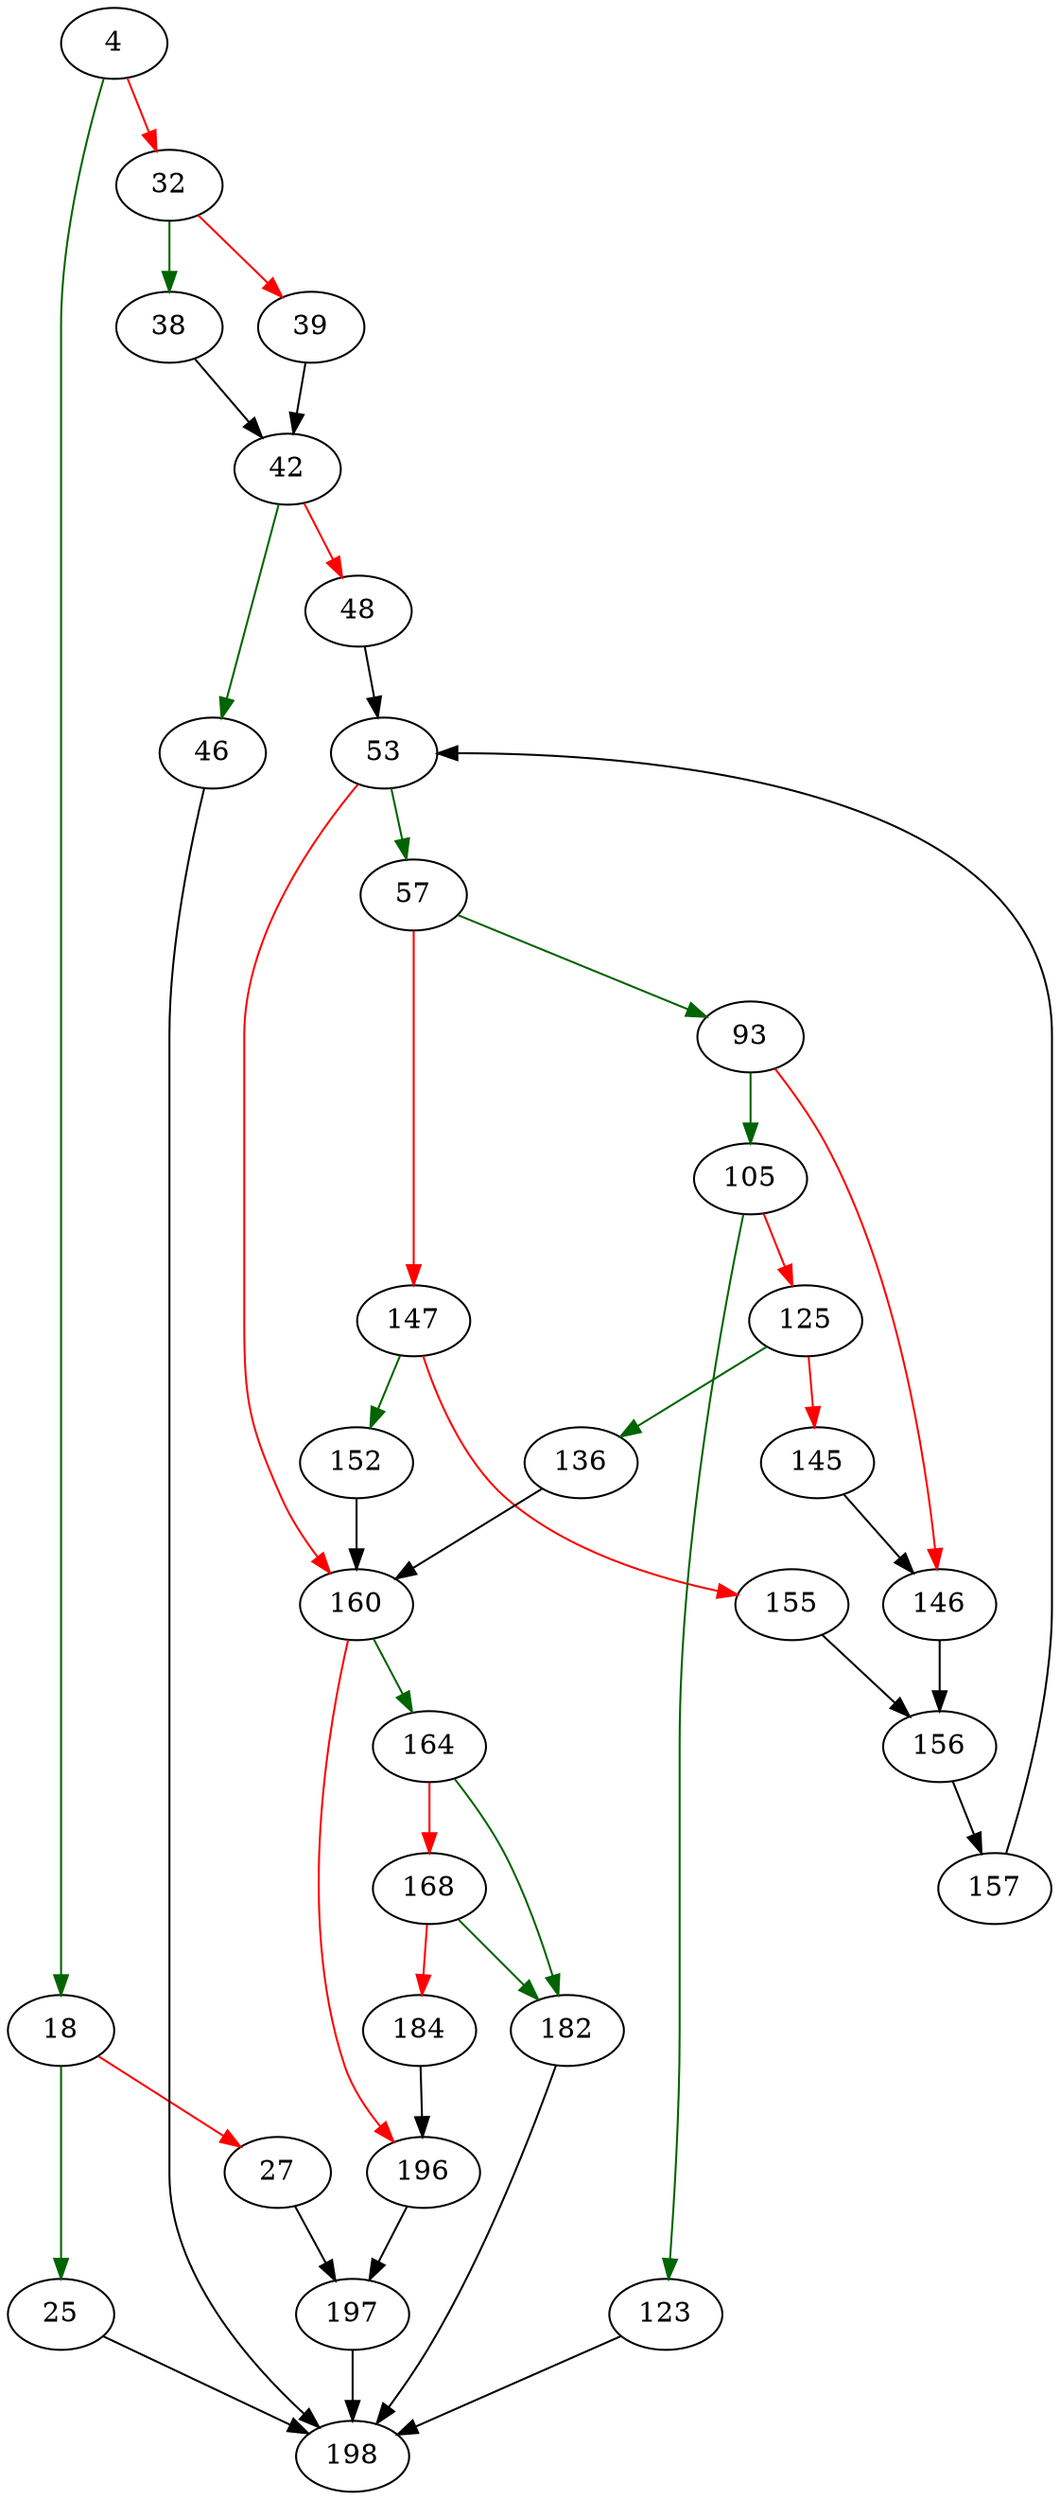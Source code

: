 strict digraph "modifyPagePointer" {
	// Node definitions.
	4 [entry=true];
	18;
	32;
	25;
	27;
	198;
	197;
	38;
	39;
	42;
	46;
	48;
	53;
	57;
	160;
	93;
	147;
	105;
	146;
	123;
	125;
	136;
	145;
	156;
	152;
	155;
	157;
	164;
	196;
	182;
	168;
	184;

	// Edge definitions.
	4 -> 18 [
		color=darkgreen
		cond=true
	];
	4 -> 32 [
		color=red
		cond=false
	];
	18 -> 25 [
		color=darkgreen
		cond=true
	];
	18 -> 27 [
		color=red
		cond=false
	];
	32 -> 38 [
		color=darkgreen
		cond=true
	];
	32 -> 39 [
		color=red
		cond=false
	];
	25 -> 198;
	27 -> 197;
	197 -> 198;
	38 -> 42;
	39 -> 42;
	42 -> 46 [
		color=darkgreen
		cond=true
	];
	42 -> 48 [
		color=red
		cond=false
	];
	46 -> 198;
	48 -> 53;
	53 -> 57 [
		color=darkgreen
		cond=true
	];
	53 -> 160 [
		color=red
		cond=false
	];
	57 -> 93 [
		color=darkgreen
		cond=true
	];
	57 -> 147 [
		color=red
		cond=false
	];
	160 -> 164 [
		color=darkgreen
		cond=true
	];
	160 -> 196 [
		color=red
		cond=false
	];
	93 -> 105 [
		color=darkgreen
		cond=true
	];
	93 -> 146 [
		color=red
		cond=false
	];
	147 -> 152 [
		color=darkgreen
		cond=true
	];
	147 -> 155 [
		color=red
		cond=false
	];
	105 -> 123 [
		color=darkgreen
		cond=true
	];
	105 -> 125 [
		color=red
		cond=false
	];
	146 -> 156;
	123 -> 198;
	125 -> 136 [
		color=darkgreen
		cond=true
	];
	125 -> 145 [
		color=red
		cond=false
	];
	136 -> 160;
	145 -> 146;
	156 -> 157;
	152 -> 160;
	155 -> 156;
	157 -> 53;
	164 -> 182 [
		color=darkgreen
		cond=true
	];
	164 -> 168 [
		color=red
		cond=false
	];
	196 -> 197;
	182 -> 198;
	168 -> 182 [
		color=darkgreen
		cond=true
	];
	168 -> 184 [
		color=red
		cond=false
	];
	184 -> 196;
}